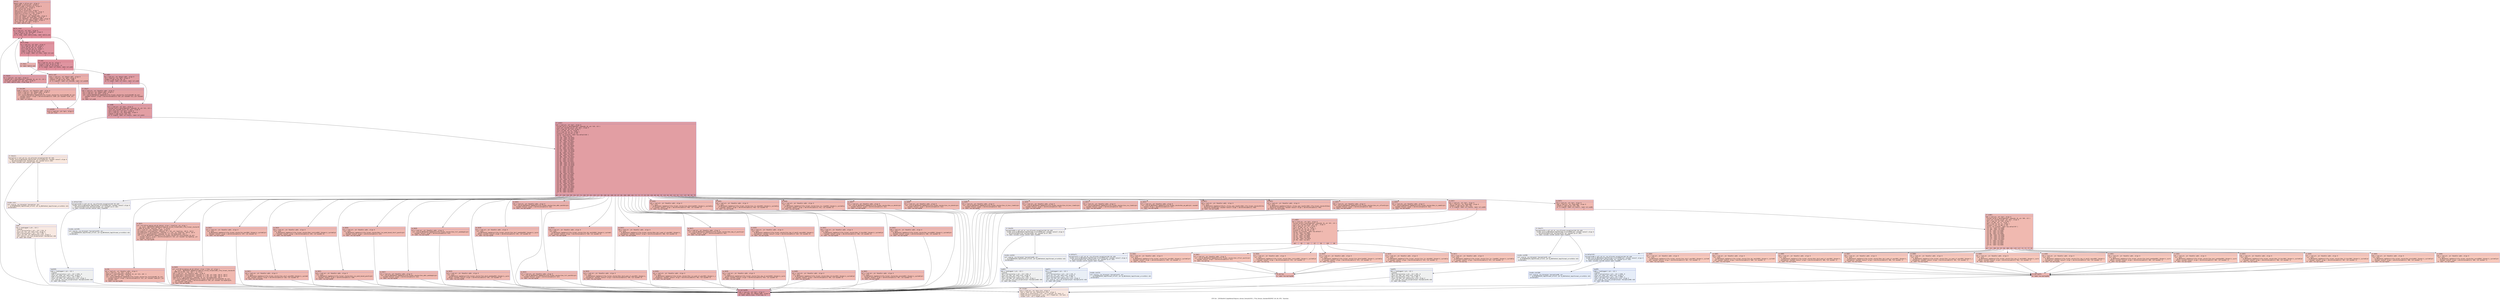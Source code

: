 digraph "CFG for '_ZN3fmt6v9_lmp6detail19parse_chrono_formatIcNS1_17tm_format_checkerEEEPKT_S6_S6_OT0_' function" {
	label="CFG for '_ZN3fmt6v9_lmp6detail19parse_chrono_formatIcNS1_17tm_format_checkerEEEPKT_S6_S6_OT0_' function";

	Node0x5584168d3d20 [shape=record,color="#3d50c3ff", style=filled, fillcolor="#d0473d70" fontname="Courier",label="{entry:\l|  %begin.addr = alloca ptr, align 8\l  %end.addr = alloca ptr, align 8\l  %handler.addr = alloca ptr, align 8\l  %ptr = alloca ptr, align 8\l  %c = alloca i8, align 1\l  %exn.slot = alloca ptr, align 8\l  %ehselector.slot = alloca i32, align 4\l  %newline = alloca [1 x i8], align 1\l  %tab = alloca [1 x i8], align 1\l  store ptr %begin, ptr %begin.addr, align 8\l  store ptr %end, ptr %end.addr, align 8\l  store ptr %handler, ptr %handler.addr, align 8\l  %0 = load ptr, ptr %begin.addr, align 8\l  store ptr %0, ptr %ptr, align 8\l  br label %while.cond\l}"];
	Node0x5584168d3d20 -> Node0x5584168d4750[tooltip="entry -> while.cond\nProbability 100.00%" ];
	Node0x5584168d4750 [shape=record,color="#b70d28ff", style=filled, fillcolor="#b70d2870" fontname="Courier",label="{while.cond:\l|  %1 = load ptr, ptr %ptr, align 8\l  %2 = load ptr, ptr %end.addr, align 8\l  %cmp = icmp ne ptr %1, %2\l  br i1 %cmp, label %while.body, label %while.end\l|{<s0>T|<s1>F}}"];
	Node0x5584168d4750:s0 -> Node0x5584168d49f0[tooltip="while.cond -> while.body\nProbability 96.88%" ];
	Node0x5584168d4750:s1 -> Node0x5584168d4a70[tooltip="while.cond -> while.end\nProbability 3.12%" ];
	Node0x5584168d49f0 [shape=record,color="#b70d28ff", style=filled, fillcolor="#b70d2870" fontname="Courier",label="{while.body:\l|  %3 = load ptr, ptr %ptr, align 8\l  %4 = load i8, ptr %3, align 1\l  store i8 %4, ptr %c, align 1\l  %5 = load i8, ptr %c, align 1\l  %conv = sext i8 %5 to i32\l  %cmp1 = icmp eq i32 %conv, 125\l  br i1 %cmp1, label %if.then, label %if.end\l|{<s0>T|<s1>F}}"];
	Node0x5584168d49f0:s0 -> Node0x5584168d4f30[tooltip="while.body -> if.then\nProbability 3.12%" ];
	Node0x5584168d49f0:s1 -> Node0x5584168d4fa0[tooltip="while.body -> if.end\nProbability 96.88%" ];
	Node0x5584168d4f30 [shape=record,color="#3d50c3ff", style=filled, fillcolor="#d6524470" fontname="Courier",label="{if.then:\l|  br label %while.end\l}"];
	Node0x5584168d4f30 -> Node0x5584168d4a70[tooltip="if.then -> while.end\nProbability 100.00%" ];
	Node0x5584168d4fa0 [shape=record,color="#b70d28ff", style=filled, fillcolor="#b70d2870" fontname="Courier",label="{if.end:\l|  %6 = load i8, ptr %c, align 1\l  %conv2 = sext i8 %6 to i32\l  %cmp3 = icmp ne i32 %conv2, 37\l  br i1 %cmp3, label %if.then4, label %if.end5\l|{<s0>T|<s1>F}}"];
	Node0x5584168d4fa0:s0 -> Node0x5584168d52f0[tooltip="if.end -> if.then4\nProbability 50.00%" ];
	Node0x5584168d4fa0:s1 -> Node0x5584168d5370[tooltip="if.end -> if.end5\nProbability 50.00%" ];
	Node0x5584168d52f0 [shape=record,color="#3d50c3ff", style=filled, fillcolor="#be242e70" fontname="Courier",label="{if.then4:\l|  %7 = load ptr, ptr %ptr, align 8\l  %incdec.ptr = getelementptr inbounds i8, ptr %7, i32 1\l  store ptr %incdec.ptr, ptr %ptr, align 8\l  br label %while.cond, !llvm.loop !6\l}"];
	Node0x5584168d52f0 -> Node0x5584168d4750[tooltip="if.then4 -> while.cond\nProbability 100.00%" ];
	Node0x5584168d5370 [shape=record,color="#3d50c3ff", style=filled, fillcolor="#be242e70" fontname="Courier",label="{if.end5:\l|  %8 = load ptr, ptr %begin.addr, align 8\l  %9 = load ptr, ptr %ptr, align 8\l  %cmp6 = icmp ne ptr %8, %9\l  br i1 %cmp6, label %if.then7, label %if.end8\l|{<s0>T|<s1>F}}"];
	Node0x5584168d5370:s0 -> Node0x5584168d5ad0[tooltip="if.end5 -> if.then7\nProbability 62.50%" ];
	Node0x5584168d5370:s1 -> Node0x5584168d5b50[tooltip="if.end5 -> if.end8\nProbability 37.50%" ];
	Node0x5584168d5ad0 [shape=record,color="#3d50c3ff", style=filled, fillcolor="#c32e3170" fontname="Courier",label="{if.then7:\l|  %10 = load ptr, ptr %handler.addr, align 8\l  %11 = load ptr, ptr %begin.addr, align 8\l  %12 = load ptr, ptr %ptr, align 8\l  call void @_ZN3fmt6v9_lmp6detail17tm_format_checker7on_textIcEEvPKT_S6_(ptr\l... noundef nonnull align 1 dereferenceable(1) %10, ptr noundef %11, ptr noundef\l... %12)\l  br label %if.end8\l}"];
	Node0x5584168d5ad0 -> Node0x5584168d5b50[tooltip="if.then7 -> if.end8\nProbability 100.00%" ];
	Node0x5584168d5b50 [shape=record,color="#3d50c3ff", style=filled, fillcolor="#be242e70" fontname="Courier",label="{if.end8:\l|  %13 = load ptr, ptr %ptr, align 8\l  %incdec.ptr9 = getelementptr inbounds i8, ptr %13, i32 1\l  store ptr %incdec.ptr9, ptr %ptr, align 8\l  %14 = load ptr, ptr %ptr, align 8\l  %15 = load ptr, ptr %end.addr, align 8\l  %cmp10 = icmp eq ptr %14, %15\l  br i1 %cmp10, label %if.then11, label %if.end12\l|{<s0>T|<s1>F}}"];
	Node0x5584168d5b50:s0 -> Node0x5584168d5dd0[tooltip="if.end8 -> if.then11\nProbability 0.00%" ];
	Node0x5584168d5b50:s1 -> Node0x5584168d63a0[tooltip="if.end8 -> if.end12\nProbability 100.00%" ];
	Node0x5584168d5dd0 [shape=record,color="#3d50c3ff", style=filled, fillcolor="#f2cab570" fontname="Courier",label="{if.then11:\l|  %exception = call ptr @__cxa_allocate_exception(i64 16) #18\l  invoke void @_ZN3fmt6v9_lmp12format_errorC2EPKc(ptr noundef nonnull align 8\l... dereferenceable(16) %exception, ptr noundef @.str.102)\l          to label %invoke.cont unwind label %lpad\l}"];
	Node0x5584168d5dd0 -> Node0x5584168d6640[tooltip="if.then11 -> invoke.cont\nProbability 50.00%" ];
	Node0x5584168d5dd0 -> Node0x5584168d66c0[tooltip="if.then11 -> lpad\nProbability 50.00%" ];
	Node0x5584168d6640 [shape=record,color="#3d50c3ff", style=filled, fillcolor="#efcebd70" fontname="Courier",label="{invoke.cont:\l|  call void @__cxa_throw(ptr %exception, ptr\l... @_ZTIN3fmt6v9_lmp12format_errorE, ptr @_ZN3fmt6v9_lmp12format_errorD1Ev) #21\l  unreachable\l}"];
	Node0x5584168d66c0 [shape=record,color="#3d50c3ff", style=filled, fillcolor="#efcebd70" fontname="Courier",label="{lpad:\l|  %16 = landingpad \{ ptr, i32 \}\l          cleanup\l  %17 = extractvalue \{ ptr, i32 \} %16, 0\l  store ptr %17, ptr %exn.slot, align 8\l  %18 = extractvalue \{ ptr, i32 \} %16, 1\l  store i32 %18, ptr %ehselector.slot, align 4\l  call void @__cxa_free_exception(ptr %exception) #18\l  br label %eh.resume\l}"];
	Node0x5584168d66c0 -> Node0x5584168d6de0[tooltip="lpad -> eh.resume\nProbability 100.00%" ];
	Node0x5584168d63a0 [shape=record,color="#3d50c3ff", style=filled, fillcolor="#be242e70" fontname="Courier",label="{if.end12:\l|  %19 = load ptr, ptr %ptr, align 8\l  %incdec.ptr13 = getelementptr inbounds i8, ptr %19, i32 1\l  store ptr %incdec.ptr13, ptr %ptr, align 8\l  %20 = load i8, ptr %19, align 1\l  store i8 %20, ptr %c, align 1\l  %21 = load i8, ptr %c, align 1\l  %conv14 = sext i8 %21 to i32\l  switch i32 %conv14, label %sw.default102 [\l    i32 37, label %sw.bb\l    i32 110, label %sw.bb15\l    i32 116, label %sw.bb18\l    i32 89, label %sw.bb22\l    i32 121, label %sw.bb23\l    i32 67, label %sw.bb24\l    i32 71, label %sw.bb25\l    i32 103, label %sw.bb26\l    i32 97, label %sw.bb27\l    i32 65, label %sw.bb28\l    i32 119, label %sw.bb29\l    i32 117, label %sw.bb30\l    i32 98, label %sw.bb31\l    i32 104, label %sw.bb31\l    i32 66, label %sw.bb32\l    i32 109, label %sw.bb33\l    i32 85, label %sw.bb34\l    i32 87, label %sw.bb35\l    i32 86, label %sw.bb36\l    i32 106, label %sw.bb37\l    i32 100, label %sw.bb38\l    i32 101, label %sw.bb39\l    i32 72, label %sw.bb40\l    i32 73, label %sw.bb41\l    i32 77, label %sw.bb42\l    i32 83, label %sw.bb43\l    i32 99, label %sw.bb44\l    i32 120, label %sw.bb45\l    i32 88, label %sw.bb46\l    i32 68, label %sw.bb47\l    i32 70, label %sw.bb48\l    i32 114, label %sw.bb49\l    i32 82, label %sw.bb50\l    i32 84, label %sw.bb51\l    i32 112, label %sw.bb52\l    i32 81, label %sw.bb53\l    i32 113, label %sw.bb54\l    i32 122, label %sw.bb55\l    i32 90, label %sw.bb56\l    i32 69, label %sw.bb57\l    i32 79, label %sw.bb75\l  ]\l|{<s0>def|<s1>37|<s2>110|<s3>116|<s4>89|<s5>121|<s6>67|<s7>71|<s8>103|<s9>97|<s10>65|<s11>119|<s12>117|<s13>98|<s14>104|<s15>66|<s16>109|<s17>85|<s18>87|<s19>86|<s20>106|<s21>100|<s22>101|<s23>72|<s24>73|<s25>77|<s26>83|<s27>99|<s28>120|<s29>88|<s30>68|<s31>70|<s32>114|<s33>82|<s34>84|<s35>112|<s36>81|<s37>113|<s38>122|<s39>90|<s40>69|<s41>79}}"];
	Node0x5584168d63a0:s0 -> Node0x5584168d7270[tooltip="if.end12 -> sw.default102\nProbability 0.00%" ];
	Node0x5584168d63a0:s1 -> Node0x5584168d72f0[tooltip="if.end12 -> sw.bb\nProbability 2.44%" ];
	Node0x5584168d63a0:s2 -> Node0x5584168d7390[tooltip="if.end12 -> sw.bb15\nProbability 2.44%" ];
	Node0x5584168d63a0:s3 -> Node0x5584168d7430[tooltip="if.end12 -> sw.bb18\nProbability 2.44%" ];
	Node0x5584168d63a0:s4 -> Node0x5584168d74d0[tooltip="if.end12 -> sw.bb22\nProbability 2.44%" ];
	Node0x5584168d63a0:s5 -> Node0x5584168d7570[tooltip="if.end12 -> sw.bb23\nProbability 2.44%" ];
	Node0x5584168d63a0:s6 -> Node0x5584168d7670[tooltip="if.end12 -> sw.bb24\nProbability 2.44%" ];
	Node0x5584168d63a0:s7 -> Node0x5584168d7770[tooltip="if.end12 -> sw.bb25\nProbability 2.44%" ];
	Node0x5584168d63a0:s8 -> Node0x5584168d7870[tooltip="if.end12 -> sw.bb26\nProbability 2.44%" ];
	Node0x5584168d63a0:s9 -> Node0x5584168d7970[tooltip="if.end12 -> sw.bb27\nProbability 2.44%" ];
	Node0x5584168d63a0:s10 -> Node0x5584168d5470[tooltip="if.end12 -> sw.bb28\nProbability 2.44%" ];
	Node0x5584168d63a0:s11 -> Node0x5584168d5540[tooltip="if.end12 -> sw.bb29\nProbability 2.44%" ];
	Node0x5584168d63a0:s12 -> Node0x5584168d5640[tooltip="if.end12 -> sw.bb30\nProbability 2.44%" ];
	Node0x5584168d63a0:s13 -> Node0x5584168d8060[tooltip="if.end12 -> sw.bb31\nProbability 4.88%" ];
	Node0x5584168d63a0:s14 -> Node0x5584168d8060[tooltip="if.end12 -> sw.bb31\nProbability 4.88%" ];
	Node0x5584168d63a0:s15 -> Node0x5584168d8170[tooltip="if.end12 -> sw.bb32\nProbability 2.44%" ];
	Node0x5584168d63a0:s16 -> Node0x5584168d8270[tooltip="if.end12 -> sw.bb33\nProbability 2.44%" ];
	Node0x5584168d63a0:s17 -> Node0x5584168d8370[tooltip="if.end12 -> sw.bb34\nProbability 2.44%" ];
	Node0x5584168d63a0:s18 -> Node0x5584168d8440[tooltip="if.end12 -> sw.bb35\nProbability 2.44%" ];
	Node0x5584168d63a0:s19 -> Node0x5584168d8540[tooltip="if.end12 -> sw.bb36\nProbability 2.44%" ];
	Node0x5584168d63a0:s20 -> Node0x5584168d8640[tooltip="if.end12 -> sw.bb37\nProbability 2.44%" ];
	Node0x5584168d63a0:s21 -> Node0x5584168d8710[tooltip="if.end12 -> sw.bb38\nProbability 2.44%" ];
	Node0x5584168d63a0:s22 -> Node0x5584168d87e0[tooltip="if.end12 -> sw.bb39\nProbability 2.44%" ];
	Node0x5584168d63a0:s23 -> Node0x5584168d88e0[tooltip="if.end12 -> sw.bb40\nProbability 2.44%" ];
	Node0x5584168d63a0:s24 -> Node0x5584168d89b0[tooltip="if.end12 -> sw.bb41\nProbability 2.44%" ];
	Node0x5584168d63a0:s25 -> Node0x5584168d8ab0[tooltip="if.end12 -> sw.bb42\nProbability 2.44%" ];
	Node0x5584168d63a0:s26 -> Node0x5584168d8b80[tooltip="if.end12 -> sw.bb43\nProbability 2.44%" ];
	Node0x5584168d63a0:s27 -> Node0x5584168d8c50[tooltip="if.end12 -> sw.bb44\nProbability 2.44%" ];
	Node0x5584168d63a0:s28 -> Node0x5584168d8d50[tooltip="if.end12 -> sw.bb45\nProbability 2.44%" ];
	Node0x5584168d63a0:s29 -> Node0x5584168d8e50[tooltip="if.end12 -> sw.bb46\nProbability 2.44%" ];
	Node0x5584168d63a0:s30 -> Node0x5584168d8f20[tooltip="if.end12 -> sw.bb47\nProbability 2.44%" ];
	Node0x5584168d63a0:s31 -> Node0x5584168d8ff0[tooltip="if.end12 -> sw.bb48\nProbability 2.44%" ];
	Node0x5584168d63a0:s32 -> Node0x5584168d90f0[tooltip="if.end12 -> sw.bb49\nProbability 2.44%" ];
	Node0x5584168d63a0:s33 -> Node0x5584168d91f0[tooltip="if.end12 -> sw.bb50\nProbability 2.44%" ];
	Node0x5584168d63a0:s34 -> Node0x5584168d96e0[tooltip="if.end12 -> sw.bb51\nProbability 2.44%" ];
	Node0x5584168d63a0:s35 -> Node0x5584168d97e0[tooltip="if.end12 -> sw.bb52\nProbability 2.44%" ];
	Node0x5584168d63a0:s36 -> Node0x5584168d98e0[tooltip="if.end12 -> sw.bb53\nProbability 2.44%" ];
	Node0x5584168d63a0:s37 -> Node0x5584168d99e0[tooltip="if.end12 -> sw.bb54\nProbability 2.44%" ];
	Node0x5584168d63a0:s38 -> Node0x5584168d9ae0[tooltip="if.end12 -> sw.bb55\nProbability 2.44%" ];
	Node0x5584168d63a0:s39 -> Node0x5584168d9be0[tooltip="if.end12 -> sw.bb56\nProbability 2.44%" ];
	Node0x5584168d63a0:s40 -> Node0x5584168d9cb0[tooltip="if.end12 -> sw.bb57\nProbability 2.44%" ];
	Node0x5584168d63a0:s41 -> Node0x5584168d9db0[tooltip="if.end12 -> sw.bb75\nProbability 2.44%" ];
	Node0x5584168d72f0 [shape=record,color="#3d50c3ff", style=filled, fillcolor="#de614d70" fontname="Courier",label="{sw.bb:\l|  %22 = load ptr, ptr %handler.addr, align 8\l  %23 = load ptr, ptr %ptr, align 8\l  %add.ptr = getelementptr inbounds i8, ptr %23, i64 -1\l  %24 = load ptr, ptr %ptr, align 8\l  call void @_ZN3fmt6v9_lmp6detail17tm_format_checker7on_textIcEEvPKT_S6_(ptr\l... noundef nonnull align 1 dereferenceable(1) %22, ptr noundef %add.ptr, ptr\l... noundef %24)\l  br label %sw.epilog106\l}"];
	Node0x5584168d72f0 -> Node0x5584168d9500[tooltip="sw.bb -> sw.epilog106\nProbability 100.00%" ];
	Node0x5584168d7390 [shape=record,color="#3d50c3ff", style=filled, fillcolor="#de614d70" fontname="Courier",label="{sw.bb15:\l|  call void @llvm.memcpy.p0.p0.i64(ptr align 1 %newline, ptr align 1\l... @__const._ZN3fmt6v9_lmp6detail19parse_chrono_formatIcNS1_17tm_format_checkerEE\l...EPKT_S6_S6_OT0_.newline, i64 1, i1 false)\l  %25 = load ptr, ptr %handler.addr, align 8\l  %arraydecay = getelementptr inbounds [1 x i8], ptr %newline, i64 0, i64 0\l  %arraydecay16 = getelementptr inbounds [1 x i8], ptr %newline, i64 0, i64 0\l  %add.ptr17 = getelementptr inbounds i8, ptr %arraydecay16, i64 1\l  call void @_ZN3fmt6v9_lmp6detail17tm_format_checker7on_textIcEEvPKT_S6_(ptr\l... noundef nonnull align 1 dereferenceable(1) %25, ptr noundef %arraydecay, ptr\l... noundef %add.ptr17)\l  br label %sw.epilog106\l}"];
	Node0x5584168d7390 -> Node0x5584168d9500[tooltip="sw.bb15 -> sw.epilog106\nProbability 100.00%" ];
	Node0x5584168d7430 [shape=record,color="#3d50c3ff", style=filled, fillcolor="#de614d70" fontname="Courier",label="{sw.bb18:\l|  call void @llvm.memcpy.p0.p0.i64(ptr align 1 %tab, ptr align 1\l... @__const._ZN3fmt6v9_lmp6detail19parse_chrono_formatIcNS1_17tm_format_checkerEE\l...EPKT_S6_S6_OT0_.tab, i64 1, i1 false)\l  %26 = load ptr, ptr %handler.addr, align 8\l  %arraydecay19 = getelementptr inbounds [1 x i8], ptr %tab, i64 0, i64 0\l  %arraydecay20 = getelementptr inbounds [1 x i8], ptr %tab, i64 0, i64 0\l  %add.ptr21 = getelementptr inbounds i8, ptr %arraydecay20, i64 1\l  call void @_ZN3fmt6v9_lmp6detail17tm_format_checker7on_textIcEEvPKT_S6_(ptr\l... noundef nonnull align 1 dereferenceable(1) %26, ptr noundef %arraydecay19,\l... ptr noundef %add.ptr21)\l  br label %sw.epilog106\l}"];
	Node0x5584168d7430 -> Node0x5584168d9500[tooltip="sw.bb18 -> sw.epilog106\nProbability 100.00%" ];
	Node0x5584168d74d0 [shape=record,color="#3d50c3ff", style=filled, fillcolor="#de614d70" fontname="Courier",label="{sw.bb22:\l|  %27 = load ptr, ptr %handler.addr, align 8\l  call void\l... @_ZN3fmt6v9_lmp6detail17tm_format_checker7on_yearENS1_14numeric_systemE(ptr\l... noundef nonnull align 1 dereferenceable(1) %27, i32 noundef 0)\l  br label %sw.epilog106\l}"];
	Node0x5584168d74d0 -> Node0x5584168d9500[tooltip="sw.bb22 -> sw.epilog106\nProbability 100.00%" ];
	Node0x5584168d7570 [shape=record,color="#3d50c3ff", style=filled, fillcolor="#de614d70" fontname="Courier",label="{sw.bb23:\l|  %28 = load ptr, ptr %handler.addr, align 8\l  call void\l... @_ZN3fmt6v9_lmp6detail17tm_format_checker13on_short_yearENS1_14numeric_systemE\l...(ptr noundef nonnull align 1 dereferenceable(1) %28, i32 noundef 0)\l  br label %sw.epilog106\l}"];
	Node0x5584168d7570 -> Node0x5584168d9500[tooltip="sw.bb23 -> sw.epilog106\nProbability 100.00%" ];
	Node0x5584168d7670 [shape=record,color="#3d50c3ff", style=filled, fillcolor="#de614d70" fontname="Courier",label="{sw.bb24:\l|  %29 = load ptr, ptr %handler.addr, align 8\l  call void\l... @_ZN3fmt6v9_lmp6detail17tm_format_checker10on_centuryENS1_14numeric_systemE(pt\l...r noundef nonnull align 1 dereferenceable(1) %29, i32 noundef 0)\l  br label %sw.epilog106\l}"];
	Node0x5584168d7670 -> Node0x5584168d9500[tooltip="sw.bb24 -> sw.epilog106\nProbability 100.00%" ];
	Node0x5584168d7770 [shape=record,color="#3d50c3ff", style=filled, fillcolor="#de614d70" fontname="Courier",label="{sw.bb25:\l|  %30 = load ptr, ptr %handler.addr, align 8\l  call void\l... @_ZN3fmt6v9_lmp6detail17tm_format_checker22on_iso_week_based_yearEv(ptr\l... noundef nonnull align 1 dereferenceable(1) %30)\l  br label %sw.epilog106\l}"];
	Node0x5584168d7770 -> Node0x5584168d9500[tooltip="sw.bb25 -> sw.epilog106\nProbability 100.00%" ];
	Node0x5584168d7870 [shape=record,color="#3d50c3ff", style=filled, fillcolor="#de614d70" fontname="Courier",label="{sw.bb26:\l|  %31 = load ptr, ptr %handler.addr, align 8\l  call void\l... @_ZN3fmt6v9_lmp6detail17tm_format_checker28on_iso_week_based_short_yearEv(ptr\l... noundef nonnull align 1 dereferenceable(1) %31)\l  br label %sw.epilog106\l}"];
	Node0x5584168d7870 -> Node0x5584168d9500[tooltip="sw.bb26 -> sw.epilog106\nProbability 100.00%" ];
	Node0x5584168d7970 [shape=record,color="#3d50c3ff", style=filled, fillcolor="#de614d70" fontname="Courier",label="{sw.bb27:\l|  %32 = load ptr, ptr %handler.addr, align 8\l  call void @_ZN3fmt6v9_lmp6detail17tm_format_checker15on_abbr_weekdayEv(ptr\l... noundef nonnull align 1 dereferenceable(1) %32)\l  br label %sw.epilog106\l}"];
	Node0x5584168d7970 -> Node0x5584168d9500[tooltip="sw.bb27 -> sw.epilog106\nProbability 100.00%" ];
	Node0x5584168d5470 [shape=record,color="#3d50c3ff", style=filled, fillcolor="#de614d70" fontname="Courier",label="{sw.bb28:\l|  %33 = load ptr, ptr %handler.addr, align 8\l  call void @_ZN3fmt6v9_lmp6detail17tm_format_checker15on_full_weekdayEv(ptr\l... noundef nonnull align 1 dereferenceable(1) %33)\l  br label %sw.epilog106\l}"];
	Node0x5584168d5470 -> Node0x5584168d9500[tooltip="sw.bb28 -> sw.epilog106\nProbability 100.00%" ];
	Node0x5584168d5540 [shape=record,color="#3d50c3ff", style=filled, fillcolor="#de614d70" fontname="Courier",label="{sw.bb29:\l|  %34 = load ptr, ptr %handler.addr, align 8\l  call void\l... @_ZN3fmt6v9_lmp6detail17tm_format_checker15on_dec0_weekdayENS1_14numeric_syste\l...mE(ptr noundef nonnull align 1 dereferenceable(1) %34, i32 noundef 0)\l  br label %sw.epilog106\l}"];
	Node0x5584168d5540 -> Node0x5584168d9500[tooltip="sw.bb29 -> sw.epilog106\nProbability 100.00%" ];
	Node0x5584168d5640 [shape=record,color="#3d50c3ff", style=filled, fillcolor="#de614d70" fontname="Courier",label="{sw.bb30:\l|  %35 = load ptr, ptr %handler.addr, align 8\l  call void\l... @_ZN3fmt6v9_lmp6detail17tm_format_checker15on_dec1_weekdayENS1_14numeric_syste\l...mE(ptr noundef nonnull align 1 dereferenceable(1) %35, i32 noundef 0)\l  br label %sw.epilog106\l}"];
	Node0x5584168d5640 -> Node0x5584168d9500[tooltip="sw.bb30 -> sw.epilog106\nProbability 100.00%" ];
	Node0x5584168d8060 [shape=record,color="#3d50c3ff", style=filled, fillcolor="#d8564670" fontname="Courier",label="{sw.bb31:\l|  %36 = load ptr, ptr %handler.addr, align 8\l  call void @_ZN3fmt6v9_lmp6detail17tm_format_checker13on_abbr_monthEv(ptr\l... noundef nonnull align 1 dereferenceable(1) %36)\l  br label %sw.epilog106\l}"];
	Node0x5584168d8060 -> Node0x5584168d9500[tooltip="sw.bb31 -> sw.epilog106\nProbability 100.00%" ];
	Node0x5584168d8170 [shape=record,color="#3d50c3ff", style=filled, fillcolor="#de614d70" fontname="Courier",label="{sw.bb32:\l|  %37 = load ptr, ptr %handler.addr, align 8\l  call void @_ZN3fmt6v9_lmp6detail17tm_format_checker13on_full_monthEv(ptr\l... noundef nonnull align 1 dereferenceable(1) %37)\l  br label %sw.epilog106\l}"];
	Node0x5584168d8170 -> Node0x5584168d9500[tooltip="sw.bb32 -> sw.epilog106\nProbability 100.00%" ];
	Node0x5584168d8270 [shape=record,color="#3d50c3ff", style=filled, fillcolor="#de614d70" fontname="Courier",label="{sw.bb33:\l|  %38 = load ptr, ptr %handler.addr, align 8\l  call void\l... @_ZN3fmt6v9_lmp6detail17tm_format_checker12on_dec_monthENS1_14numeric_systemE(\l...ptr noundef nonnull align 1 dereferenceable(1) %38, i32 noundef 0)\l  br label %sw.epilog106\l}"];
	Node0x5584168d8270 -> Node0x5584168d9500[tooltip="sw.bb33 -> sw.epilog106\nProbability 100.00%" ];
	Node0x5584168d8370 [shape=record,color="#3d50c3ff", style=filled, fillcolor="#de614d70" fontname="Courier",label="{sw.bb34:\l|  %39 = load ptr, ptr %handler.addr, align 8\l  call void\l... @_ZN3fmt6v9_lmp6detail17tm_format_checker20on_dec0_week_of_yearENS1_14numeric_\l...systemE(ptr noundef nonnull align 1 dereferenceable(1) %39, i32 noundef 0)\l  br label %sw.epilog106\l}"];
	Node0x5584168d8370 -> Node0x5584168d9500[tooltip="sw.bb34 -> sw.epilog106\nProbability 100.00%" ];
	Node0x5584168d8440 [shape=record,color="#3d50c3ff", style=filled, fillcolor="#de614d70" fontname="Courier",label="{sw.bb35:\l|  %40 = load ptr, ptr %handler.addr, align 8\l  call void\l... @_ZN3fmt6v9_lmp6detail17tm_format_checker20on_dec1_week_of_yearENS1_14numeric_\l...systemE(ptr noundef nonnull align 1 dereferenceable(1) %40, i32 noundef 0)\l  br label %sw.epilog106\l}"];
	Node0x5584168d8440 -> Node0x5584168d9500[tooltip="sw.bb35 -> sw.epilog106\nProbability 100.00%" ];
	Node0x5584168d8540 [shape=record,color="#3d50c3ff", style=filled, fillcolor="#de614d70" fontname="Courier",label="{sw.bb36:\l|  %41 = load ptr, ptr %handler.addr, align 8\l  call void\l... @_ZN3fmt6v9_lmp6detail17tm_format_checker19on_iso_week_of_yearENS1_14numeric_s\l...ystemE(ptr noundef nonnull align 1 dereferenceable(1) %41, i32 noundef 0)\l  br label %sw.epilog106\l}"];
	Node0x5584168d8540 -> Node0x5584168d9500[tooltip="sw.bb36 -> sw.epilog106\nProbability 100.00%" ];
	Node0x5584168d8640 [shape=record,color="#3d50c3ff", style=filled, fillcolor="#de614d70" fontname="Courier",label="{sw.bb37:\l|  %42 = load ptr, ptr %handler.addr, align 8\l  call void @_ZN3fmt6v9_lmp6detail17tm_format_checker14on_day_of_yearEv(ptr\l... noundef nonnull align 1 dereferenceable(1) %42)\l  br label %sw.epilog106\l}"];
	Node0x5584168d8640 -> Node0x5584168d9500[tooltip="sw.bb37 -> sw.epilog106\nProbability 100.00%" ];
	Node0x5584168d8710 [shape=record,color="#3d50c3ff", style=filled, fillcolor="#de614d70" fontname="Courier",label="{sw.bb38:\l|  %43 = load ptr, ptr %handler.addr, align 8\l  call void\l... @_ZN3fmt6v9_lmp6detail17tm_format_checker15on_day_of_monthENS1_14numeric_syste\l...mE(ptr noundef nonnull align 1 dereferenceable(1) %43, i32 noundef 0)\l  br label %sw.epilog106\l}"];
	Node0x5584168d8710 -> Node0x5584168d9500[tooltip="sw.bb38 -> sw.epilog106\nProbability 100.00%" ];
	Node0x5584168d87e0 [shape=record,color="#3d50c3ff", style=filled, fillcolor="#de614d70" fontname="Courier",label="{sw.bb39:\l|  %44 = load ptr, ptr %handler.addr, align 8\l  call void\l... @_ZN3fmt6v9_lmp6detail17tm_format_checker21on_day_of_month_spaceENS1_14numeric\l..._systemE(ptr noundef nonnull align 1 dereferenceable(1) %44, i32 noundef 0)\l  br label %sw.epilog106\l}"];
	Node0x5584168d87e0 -> Node0x5584168d9500[tooltip="sw.bb39 -> sw.epilog106\nProbability 100.00%" ];
	Node0x5584168d88e0 [shape=record,color="#3d50c3ff", style=filled, fillcolor="#de614d70" fontname="Courier",label="{sw.bb40:\l|  %45 = load ptr, ptr %handler.addr, align 8\l  call void\l... @_ZN3fmt6v9_lmp6detail17tm_format_checker10on_24_hourENS1_14numeric_systemE(pt\l...r noundef nonnull align 1 dereferenceable(1) %45, i32 noundef 0)\l  br label %sw.epilog106\l}"];
	Node0x5584168d88e0 -> Node0x5584168d9500[tooltip="sw.bb40 -> sw.epilog106\nProbability 100.00%" ];
	Node0x5584168d89b0 [shape=record,color="#3d50c3ff", style=filled, fillcolor="#de614d70" fontname="Courier",label="{sw.bb41:\l|  %46 = load ptr, ptr %handler.addr, align 8\l  call void\l... @_ZN3fmt6v9_lmp6detail17tm_format_checker10on_12_hourENS1_14numeric_systemE(pt\l...r noundef nonnull align 1 dereferenceable(1) %46, i32 noundef 0)\l  br label %sw.epilog106\l}"];
	Node0x5584168d89b0 -> Node0x5584168d9500[tooltip="sw.bb41 -> sw.epilog106\nProbability 100.00%" ];
	Node0x5584168d8ab0 [shape=record,color="#3d50c3ff", style=filled, fillcolor="#de614d70" fontname="Courier",label="{sw.bb42:\l|  %47 = load ptr, ptr %handler.addr, align 8\l  call void\l... @_ZN3fmt6v9_lmp6detail17tm_format_checker9on_minuteENS1_14numeric_systemE(ptr\l... noundef nonnull align 1 dereferenceable(1) %47, i32 noundef 0)\l  br label %sw.epilog106\l}"];
	Node0x5584168d8ab0 -> Node0x5584168d9500[tooltip="sw.bb42 -> sw.epilog106\nProbability 100.00%" ];
	Node0x5584168d8b80 [shape=record,color="#3d50c3ff", style=filled, fillcolor="#de614d70" fontname="Courier",label="{sw.bb43:\l|  %48 = load ptr, ptr %handler.addr, align 8\l  call void\l... @_ZN3fmt6v9_lmp6detail17tm_format_checker9on_secondENS1_14numeric_systemE(ptr\l... noundef nonnull align 1 dereferenceable(1) %48, i32 noundef 0)\l  br label %sw.epilog106\l}"];
	Node0x5584168d8b80 -> Node0x5584168d9500[tooltip="sw.bb43 -> sw.epilog106\nProbability 100.00%" ];
	Node0x5584168d8c50 [shape=record,color="#3d50c3ff", style=filled, fillcolor="#de614d70" fontname="Courier",label="{sw.bb44:\l|  %49 = load ptr, ptr %handler.addr, align 8\l  call void\l... @_ZN3fmt6v9_lmp6detail17tm_format_checker11on_datetimeENS1_14numeric_systemE(p\l...tr noundef nonnull align 1 dereferenceable(1) %49, i32 noundef 0)\l  br label %sw.epilog106\l}"];
	Node0x5584168d8c50 -> Node0x5584168d9500[tooltip="sw.bb44 -> sw.epilog106\nProbability 100.00%" ];
	Node0x5584168d8d50 [shape=record,color="#3d50c3ff", style=filled, fillcolor="#de614d70" fontname="Courier",label="{sw.bb45:\l|  %50 = load ptr, ptr %handler.addr, align 8\l  call void\l... @_ZN3fmt6v9_lmp6detail17tm_format_checker11on_loc_dateENS1_14numeric_systemE(p\l...tr noundef nonnull align 1 dereferenceable(1) %50, i32 noundef 0)\l  br label %sw.epilog106\l}"];
	Node0x5584168d8d50 -> Node0x5584168d9500[tooltip="sw.bb45 -> sw.epilog106\nProbability 100.00%" ];
	Node0x5584168d8e50 [shape=record,color="#3d50c3ff", style=filled, fillcolor="#de614d70" fontname="Courier",label="{sw.bb46:\l|  %51 = load ptr, ptr %handler.addr, align 8\l  call void\l... @_ZN3fmt6v9_lmp6detail17tm_format_checker11on_loc_timeENS1_14numeric_systemE(p\l...tr noundef nonnull align 1 dereferenceable(1) %51, i32 noundef 0)\l  br label %sw.epilog106\l}"];
	Node0x5584168d8e50 -> Node0x5584168d9500[tooltip="sw.bb46 -> sw.epilog106\nProbability 100.00%" ];
	Node0x5584168d8f20 [shape=record,color="#3d50c3ff", style=filled, fillcolor="#de614d70" fontname="Courier",label="{sw.bb47:\l|  %52 = load ptr, ptr %handler.addr, align 8\l  call void @_ZN3fmt6v9_lmp6detail17tm_format_checker10on_us_dateEv(ptr\l... noundef nonnull align 1 dereferenceable(1) %52)\l  br label %sw.epilog106\l}"];
	Node0x5584168d8f20 -> Node0x5584168d9500[tooltip="sw.bb47 -> sw.epilog106\nProbability 100.00%" ];
	Node0x5584168d8ff0 [shape=record,color="#3d50c3ff", style=filled, fillcolor="#de614d70" fontname="Courier",label="{sw.bb48:\l|  %53 = load ptr, ptr %handler.addr, align 8\l  call void @_ZN3fmt6v9_lmp6detail17tm_format_checker11on_iso_dateEv(ptr\l... noundef nonnull align 1 dereferenceable(1) %53)\l  br label %sw.epilog106\l}"];
	Node0x5584168d8ff0 -> Node0x5584168d9500[tooltip="sw.bb48 -> sw.epilog106\nProbability 100.00%" ];
	Node0x5584168d90f0 [shape=record,color="#3d50c3ff", style=filled, fillcolor="#de614d70" fontname="Courier",label="{sw.bb49:\l|  %54 = load ptr, ptr %handler.addr, align 8\l  call void @_ZN3fmt6v9_lmp6detail17tm_format_checker15on_12_hour_timeEv(ptr\l... noundef nonnull align 1 dereferenceable(1) %54)\l  br label %sw.epilog106\l}"];
	Node0x5584168d90f0 -> Node0x5584168d9500[tooltip="sw.bb49 -> sw.epilog106\nProbability 100.00%" ];
	Node0x5584168d91f0 [shape=record,color="#3d50c3ff", style=filled, fillcolor="#de614d70" fontname="Courier",label="{sw.bb50:\l|  %55 = load ptr, ptr %handler.addr, align 8\l  call void @_ZN3fmt6v9_lmp6detail17tm_format_checker15on_24_hour_timeEv(ptr\l... noundef nonnull align 1 dereferenceable(1) %55)\l  br label %sw.epilog106\l}"];
	Node0x5584168d91f0 -> Node0x5584168d9500[tooltip="sw.bb50 -> sw.epilog106\nProbability 100.00%" ];
	Node0x5584168d96e0 [shape=record,color="#3d50c3ff", style=filled, fillcolor="#de614d70" fontname="Courier",label="{sw.bb51:\l|  %56 = load ptr, ptr %handler.addr, align 8\l  call void @_ZN3fmt6v9_lmp6detail17tm_format_checker11on_iso_timeEv(ptr\l... noundef nonnull align 1 dereferenceable(1) %56)\l  br label %sw.epilog106\l}"];
	Node0x5584168d96e0 -> Node0x5584168d9500[tooltip="sw.bb51 -> sw.epilog106\nProbability 100.00%" ];
	Node0x5584168d97e0 [shape=record,color="#3d50c3ff", style=filled, fillcolor="#de614d70" fontname="Courier",label="{sw.bb52:\l|  %57 = load ptr, ptr %handler.addr, align 8\l  call void @_ZN3fmt6v9_lmp6detail17tm_format_checker8on_am_pmEv(ptr noundef\l... nonnull align 1 dereferenceable(1) %57)\l  br label %sw.epilog106\l}"];
	Node0x5584168d97e0 -> Node0x5584168d9500[tooltip="sw.bb52 -> sw.epilog106\nProbability 100.00%" ];
	Node0x5584168d98e0 [shape=record,color="#3d50c3ff", style=filled, fillcolor="#de614d70" fontname="Courier",label="{sw.bb53:\l|  %58 = load ptr, ptr %handler.addr, align 8\l  call void\l... @_ZN3fmt6v9_lmp6detail24null_chrono_spec_handlerINS1_17tm_format_checkerEE17on\l..._duration_valueEv(ptr noundef nonnull align 1 dereferenceable(1) %58)\l  br label %sw.epilog106\l}"];
	Node0x5584168d98e0 -> Node0x5584168d9500[tooltip="sw.bb53 -> sw.epilog106\nProbability 100.00%" ];
	Node0x5584168d99e0 [shape=record,color="#3d50c3ff", style=filled, fillcolor="#de614d70" fontname="Courier",label="{sw.bb54:\l|  %59 = load ptr, ptr %handler.addr, align 8\l  call void\l... @_ZN3fmt6v9_lmp6detail24null_chrono_spec_handlerINS1_17tm_format_checkerEE16on\l..._duration_unitEv(ptr noundef nonnull align 1 dereferenceable(1) %59)\l  br label %sw.epilog106\l}"];
	Node0x5584168d99e0 -> Node0x5584168d9500[tooltip="sw.bb54 -> sw.epilog106\nProbability 100.00%" ];
	Node0x5584168d9ae0 [shape=record,color="#3d50c3ff", style=filled, fillcolor="#de614d70" fontname="Courier",label="{sw.bb55:\l|  %60 = load ptr, ptr %handler.addr, align 8\l  call void @_ZN3fmt6v9_lmp6detail17tm_format_checker13on_utc_offsetEv(ptr\l... noundef nonnull align 1 dereferenceable(1) %60)\l  br label %sw.epilog106\l}"];
	Node0x5584168d9ae0 -> Node0x5584168d9500[tooltip="sw.bb55 -> sw.epilog106\nProbability 100.00%" ];
	Node0x5584168d9be0 [shape=record,color="#3d50c3ff", style=filled, fillcolor="#de614d70" fontname="Courier",label="{sw.bb56:\l|  %61 = load ptr, ptr %handler.addr, align 8\l  call void @_ZN3fmt6v9_lmp6detail17tm_format_checker10on_tz_nameEv(ptr\l... noundef nonnull align 1 dereferenceable(1) %61)\l  br label %sw.epilog106\l}"];
	Node0x5584168d9be0 -> Node0x5584168d9500[tooltip="sw.bb56 -> sw.epilog106\nProbability 100.00%" ];
	Node0x5584168d9cb0 [shape=record,color="#3d50c3ff", style=filled, fillcolor="#de614d70" fontname="Courier",label="{sw.bb57:\l|  %62 = load ptr, ptr %ptr, align 8\l  %63 = load ptr, ptr %end.addr, align 8\l  %cmp58 = icmp eq ptr %62, %63\l  br i1 %cmp58, label %if.then59, label %if.end63\l|{<s0>T|<s1>F}}"];
	Node0x5584168d9cb0:s0 -> Node0x5584168e20d0[tooltip="sw.bb57 -> if.then59\nProbability 0.00%" ];
	Node0x5584168d9cb0:s1 -> Node0x5584168e2120[tooltip="sw.bb57 -> if.end63\nProbability 100.00%" ];
	Node0x5584168e20d0 [shape=record,color="#3d50c3ff", style=filled, fillcolor="#e0dbd870" fontname="Courier",label="{if.then59:\l|  %exception60 = call ptr @__cxa_allocate_exception(i64 16) #18\l  invoke void @_ZN3fmt6v9_lmp12format_errorC2EPKc(ptr noundef nonnull align 8\l... dereferenceable(16) %exception60, ptr noundef @.str.102)\l          to label %invoke.cont62 unwind label %lpad61\l}"];
	Node0x5584168e20d0 -> Node0x5584168e23c0[tooltip="if.then59 -> invoke.cont62\nProbability 50.00%" ];
	Node0x5584168e20d0 -> Node0x5584168e2440[tooltip="if.then59 -> lpad61\nProbability 50.00%" ];
	Node0x5584168e23c0 [shape=record,color="#3d50c3ff", style=filled, fillcolor="#dbdcde70" fontname="Courier",label="{invoke.cont62:\l|  call void @__cxa_throw(ptr %exception60, ptr\l... @_ZTIN3fmt6v9_lmp12format_errorE, ptr @_ZN3fmt6v9_lmp12format_errorD1Ev) #21\l  unreachable\l}"];
	Node0x5584168e2440 [shape=record,color="#3d50c3ff", style=filled, fillcolor="#dbdcde70" fontname="Courier",label="{lpad61:\l|  %64 = landingpad \{ ptr, i32 \}\l          cleanup\l  %65 = extractvalue \{ ptr, i32 \} %64, 0\l  store ptr %65, ptr %exn.slot, align 8\l  %66 = extractvalue \{ ptr, i32 \} %64, 1\l  store i32 %66, ptr %ehselector.slot, align 4\l  call void @__cxa_free_exception(ptr %exception60) #18\l  br label %eh.resume\l}"];
	Node0x5584168e2440 -> Node0x5584168d6de0[tooltip="lpad61 -> eh.resume\nProbability 100.00%" ];
	Node0x5584168e2120 [shape=record,color="#3d50c3ff", style=filled, fillcolor="#de614d70" fontname="Courier",label="{if.end63:\l|  %67 = load ptr, ptr %ptr, align 8\l  %incdec.ptr64 = getelementptr inbounds i8, ptr %67, i32 1\l  store ptr %incdec.ptr64, ptr %ptr, align 8\l  %68 = load i8, ptr %67, align 1\l  store i8 %68, ptr %c, align 1\l  %69 = load i8, ptr %c, align 1\l  %conv65 = sext i8 %69 to i32\l  switch i32 %conv65, label %sw.default [\l    i32 89, label %sw.bb66\l    i32 121, label %sw.bb67\l    i32 67, label %sw.bb68\l    i32 99, label %sw.bb69\l    i32 120, label %sw.bb70\l    i32 88, label %sw.bb71\l  ]\l|{<s0>def|<s1>89|<s2>121|<s3>67|<s4>99|<s5>120|<s6>88}}"];
	Node0x5584168e2120:s0 -> Node0x5584168e3000[tooltip="if.end63 -> sw.default\nProbability 0.00%" ];
	Node0x5584168e2120:s1 -> Node0x5584168d79e0[tooltip="if.end63 -> sw.bb66\nProbability 16.67%" ];
	Node0x5584168e2120:s2 -> Node0x5584168d7a50[tooltip="if.end63 -> sw.bb67\nProbability 16.67%" ];
	Node0x5584168e2120:s3 -> Node0x5584168d7b20[tooltip="if.end63 -> sw.bb68\nProbability 16.67%" ];
	Node0x5584168e2120:s4 -> Node0x5584168d7bf0[tooltip="if.end63 -> sw.bb69\nProbability 16.67%" ];
	Node0x5584168e2120:s5 -> Node0x5584168d7cc0[tooltip="if.end63 -> sw.bb70\nProbability 16.67%" ];
	Node0x5584168e2120:s6 -> Node0x5584168d7d90[tooltip="if.end63 -> sw.bb71\nProbability 16.67%" ];
	Node0x5584168d79e0 [shape=record,color="#3d50c3ff", style=filled, fillcolor="#e97a5f70" fontname="Courier",label="{sw.bb66:\l|  %70 = load ptr, ptr %handler.addr, align 8\l  call void\l... @_ZN3fmt6v9_lmp6detail17tm_format_checker7on_yearENS1_14numeric_systemE(ptr\l... noundef nonnull align 1 dereferenceable(1) %70, i32 noundef 1)\l  br label %sw.epilog\l}"];
	Node0x5584168d79e0 -> Node0x5584168d7f40[tooltip="sw.bb66 -> sw.epilog\nProbability 100.00%" ];
	Node0x5584168d7a50 [shape=record,color="#3d50c3ff", style=filled, fillcolor="#e97a5f70" fontname="Courier",label="{sw.bb67:\l|  %71 = load ptr, ptr %handler.addr, align 8\l  call void @_ZN3fmt6v9_lmp6detail17tm_format_checker14on_offset_yearEv(ptr\l... noundef nonnull align 1 dereferenceable(1) %71)\l  br label %sw.epilog\l}"];
	Node0x5584168d7a50 -> Node0x5584168d7f40[tooltip="sw.bb67 -> sw.epilog\nProbability 100.00%" ];
	Node0x5584168d7b20 [shape=record,color="#3d50c3ff", style=filled, fillcolor="#e97a5f70" fontname="Courier",label="{sw.bb68:\l|  %72 = load ptr, ptr %handler.addr, align 8\l  call void\l... @_ZN3fmt6v9_lmp6detail17tm_format_checker10on_centuryENS1_14numeric_systemE(pt\l...r noundef nonnull align 1 dereferenceable(1) %72, i32 noundef 1)\l  br label %sw.epilog\l}"];
	Node0x5584168d7b20 -> Node0x5584168d7f40[tooltip="sw.bb68 -> sw.epilog\nProbability 100.00%" ];
	Node0x5584168d7bf0 [shape=record,color="#3d50c3ff", style=filled, fillcolor="#e97a5f70" fontname="Courier",label="{sw.bb69:\l|  %73 = load ptr, ptr %handler.addr, align 8\l  call void\l... @_ZN3fmt6v9_lmp6detail17tm_format_checker11on_datetimeENS1_14numeric_systemE(p\l...tr noundef nonnull align 1 dereferenceable(1) %73, i32 noundef 1)\l  br label %sw.epilog\l}"];
	Node0x5584168d7bf0 -> Node0x5584168d7f40[tooltip="sw.bb69 -> sw.epilog\nProbability 100.00%" ];
	Node0x5584168d7cc0 [shape=record,color="#3d50c3ff", style=filled, fillcolor="#e97a5f70" fontname="Courier",label="{sw.bb70:\l|  %74 = load ptr, ptr %handler.addr, align 8\l  call void\l... @_ZN3fmt6v9_lmp6detail17tm_format_checker11on_loc_dateENS1_14numeric_systemE(p\l...tr noundef nonnull align 1 dereferenceable(1) %74, i32 noundef 1)\l  br label %sw.epilog\l}"];
	Node0x5584168d7cc0 -> Node0x5584168d7f40[tooltip="sw.bb70 -> sw.epilog\nProbability 100.00%" ];
	Node0x5584168d7d90 [shape=record,color="#3d50c3ff", style=filled, fillcolor="#e97a5f70" fontname="Courier",label="{sw.bb71:\l|  %75 = load ptr, ptr %handler.addr, align 8\l  call void\l... @_ZN3fmt6v9_lmp6detail17tm_format_checker11on_loc_timeENS1_14numeric_systemE(p\l...tr noundef nonnull align 1 dereferenceable(1) %75, i32 noundef 1)\l  br label %sw.epilog\l}"];
	Node0x5584168d7d90 -> Node0x5584168d7f40[tooltip="sw.bb71 -> sw.epilog\nProbability 100.00%" ];
	Node0x5584168e3000 [shape=record,color="#3d50c3ff", style=filled, fillcolor="#d4dbe670" fontname="Courier",label="{sw.default:\l|  %exception72 = call ptr @__cxa_allocate_exception(i64 16) #18\l  invoke void @_ZN3fmt6v9_lmp12format_errorC2EPKc(ptr noundef nonnull align 8\l... dereferenceable(16) %exception72, ptr noundef @.str.102)\l          to label %invoke.cont74 unwind label %lpad73\l}"];
	Node0x5584168e3000 -> Node0x5584168e4c20[tooltip="sw.default -> invoke.cont74\nProbability 50.00%" ];
	Node0x5584168e3000 -> Node0x5584168e4ca0[tooltip="sw.default -> lpad73\nProbability 50.00%" ];
	Node0x5584168e4c20 [shape=record,color="#3d50c3ff", style=filled, fillcolor="#cedaeb70" fontname="Courier",label="{invoke.cont74:\l|  call void @__cxa_throw(ptr %exception72, ptr\l... @_ZTIN3fmt6v9_lmp12format_errorE, ptr @_ZN3fmt6v9_lmp12format_errorD1Ev) #21\l  unreachable\l}"];
	Node0x5584168e4ca0 [shape=record,color="#3d50c3ff", style=filled, fillcolor="#cedaeb70" fontname="Courier",label="{lpad73:\l|  %76 = landingpad \{ ptr, i32 \}\l          cleanup\l  %77 = extractvalue \{ ptr, i32 \} %76, 0\l  store ptr %77, ptr %exn.slot, align 8\l  %78 = extractvalue \{ ptr, i32 \} %76, 1\l  store i32 %78, ptr %ehselector.slot, align 4\l  call void @__cxa_free_exception(ptr %exception72) #18\l  br label %eh.resume\l}"];
	Node0x5584168e4ca0 -> Node0x5584168d6de0[tooltip="lpad73 -> eh.resume\nProbability 100.00%" ];
	Node0x5584168d7f40 [shape=record,color="#3d50c3ff", style=filled, fillcolor="#de614d70" fontname="Courier",label="{sw.epilog:\l|  br label %sw.epilog106\l}"];
	Node0x5584168d7f40 -> Node0x5584168d9500[tooltip="sw.epilog -> sw.epilog106\nProbability 100.00%" ];
	Node0x5584168d9db0 [shape=record,color="#3d50c3ff", style=filled, fillcolor="#de614d70" fontname="Courier",label="{sw.bb75:\l|  %79 = load ptr, ptr %ptr, align 8\l  %80 = load ptr, ptr %end.addr, align 8\l  %cmp76 = icmp eq ptr %79, %80\l  br i1 %cmp76, label %if.then77, label %if.end81\l|{<s0>T|<s1>F}}"];
	Node0x5584168d9db0:s0 -> Node0x5584168e5630[tooltip="sw.bb75 -> if.then77\nProbability 0.00%" ];
	Node0x5584168d9db0:s1 -> Node0x5584168e5680[tooltip="sw.bb75 -> if.end81\nProbability 100.00%" ];
	Node0x5584168e5630 [shape=record,color="#3d50c3ff", style=filled, fillcolor="#e0dbd870" fontname="Courier",label="{if.then77:\l|  %exception78 = call ptr @__cxa_allocate_exception(i64 16) #18\l  invoke void @_ZN3fmt6v9_lmp12format_errorC2EPKc(ptr noundef nonnull align 8\l... dereferenceable(16) %exception78, ptr noundef @.str.102)\l          to label %invoke.cont80 unwind label %lpad79\l}"];
	Node0x5584168e5630 -> Node0x5584168e5910[tooltip="if.then77 -> invoke.cont80\nProbability 50.00%" ];
	Node0x5584168e5630 -> Node0x5584168e5990[tooltip="if.then77 -> lpad79\nProbability 50.00%" ];
	Node0x5584168e5910 [shape=record,color="#3d50c3ff", style=filled, fillcolor="#dbdcde70" fontname="Courier",label="{invoke.cont80:\l|  call void @__cxa_throw(ptr %exception78, ptr\l... @_ZTIN3fmt6v9_lmp12format_errorE, ptr @_ZN3fmt6v9_lmp12format_errorD1Ev) #21\l  unreachable\l}"];
	Node0x5584168e5990 [shape=record,color="#3d50c3ff", style=filled, fillcolor="#dbdcde70" fontname="Courier",label="{lpad79:\l|  %81 = landingpad \{ ptr, i32 \}\l          cleanup\l  %82 = extractvalue \{ ptr, i32 \} %81, 0\l  store ptr %82, ptr %exn.slot, align 8\l  %83 = extractvalue \{ ptr, i32 \} %81, 1\l  store i32 %83, ptr %ehselector.slot, align 4\l  call void @__cxa_free_exception(ptr %exception78) #18\l  br label %eh.resume\l}"];
	Node0x5584168e5990 -> Node0x5584168d6de0[tooltip="lpad79 -> eh.resume\nProbability 100.00%" ];
	Node0x5584168e5680 [shape=record,color="#3d50c3ff", style=filled, fillcolor="#de614d70" fontname="Courier",label="{if.end81:\l|  %84 = load ptr, ptr %ptr, align 8\l  %incdec.ptr82 = getelementptr inbounds i8, ptr %84, i32 1\l  store ptr %incdec.ptr82, ptr %ptr, align 8\l  %85 = load i8, ptr %84, align 1\l  store i8 %85, ptr %c, align 1\l  %86 = load i8, ptr %c, align 1\l  %conv83 = sext i8 %86 to i32\l  switch i32 %conv83, label %sw.default97 [\l    i32 121, label %sw.bb84\l    i32 109, label %sw.bb85\l    i32 85, label %sw.bb86\l    i32 87, label %sw.bb87\l    i32 86, label %sw.bb88\l    i32 100, label %sw.bb89\l    i32 101, label %sw.bb90\l    i32 119, label %sw.bb91\l    i32 117, label %sw.bb92\l    i32 72, label %sw.bb93\l    i32 73, label %sw.bb94\l    i32 77, label %sw.bb95\l    i32 83, label %sw.bb96\l  ]\l|{<s0>def|<s1>121|<s2>109|<s3>85|<s4>87|<s5>86|<s6>100|<s7>101|<s8>119|<s9>117|<s10>72|<s11>73|<s12>77|<s13>83}}"];
	Node0x5584168e5680:s0 -> Node0x5584168e64f0[tooltip="if.end81 -> sw.default97\nProbability 0.00%" ];
	Node0x5584168e5680:s1 -> Node0x5584168e6540[tooltip="if.end81 -> sw.bb84\nProbability 7.69%" ];
	Node0x5584168e5680:s2 -> Node0x5584168e65b0[tooltip="if.end81 -> sw.bb85\nProbability 7.69%" ];
	Node0x5584168e5680:s3 -> Node0x5584168e6620[tooltip="if.end81 -> sw.bb86\nProbability 7.69%" ];
	Node0x5584168e5680:s4 -> Node0x5584168e6690[tooltip="if.end81 -> sw.bb87\nProbability 7.69%" ];
	Node0x5584168e5680:s5 -> Node0x5584168e6700[tooltip="if.end81 -> sw.bb88\nProbability 7.69%" ];
	Node0x5584168e5680:s6 -> Node0x5584168e6770[tooltip="if.end81 -> sw.bb89\nProbability 7.69%" ];
	Node0x5584168e5680:s7 -> Node0x5584168e6840[tooltip="if.end81 -> sw.bb90\nProbability 7.69%" ];
	Node0x5584168e5680:s8 -> Node0x5584168e6910[tooltip="if.end81 -> sw.bb91\nProbability 7.69%" ];
	Node0x5584168e5680:s9 -> Node0x5584168e69e0[tooltip="if.end81 -> sw.bb92\nProbability 7.69%" ];
	Node0x5584168e5680:s10 -> Node0x5584168e6ab0[tooltip="if.end81 -> sw.bb93\nProbability 7.69%" ];
	Node0x5584168e5680:s11 -> Node0x5584168e6b80[tooltip="if.end81 -> sw.bb94\nProbability 7.69%" ];
	Node0x5584168e5680:s12 -> Node0x5584168e6c50[tooltip="if.end81 -> sw.bb95\nProbability 7.69%" ];
	Node0x5584168e5680:s13 -> Node0x5584168e6d20[tooltip="if.end81 -> sw.bb96\nProbability 7.69%" ];
	Node0x5584168e6540 [shape=record,color="#3d50c3ff", style=filled, fillcolor="#ed836670" fontname="Courier",label="{sw.bb84:\l|  %87 = load ptr, ptr %handler.addr, align 8\l  call void\l... @_ZN3fmt6v9_lmp6detail17tm_format_checker13on_short_yearENS1_14numeric_systemE\l...(ptr noundef nonnull align 1 dereferenceable(1) %87, i32 noundef 1)\l  br label %sw.epilog101\l}"];
	Node0x5584168e6540 -> Node0x5584168e7410[tooltip="sw.bb84 -> sw.epilog101\nProbability 100.00%" ];
	Node0x5584168e65b0 [shape=record,color="#3d50c3ff", style=filled, fillcolor="#ed836670" fontname="Courier",label="{sw.bb85:\l|  %88 = load ptr, ptr %handler.addr, align 8\l  call void\l... @_ZN3fmt6v9_lmp6detail17tm_format_checker12on_dec_monthENS1_14numeric_systemE(\l...ptr noundef nonnull align 1 dereferenceable(1) %88, i32 noundef 1)\l  br label %sw.epilog101\l}"];
	Node0x5584168e65b0 -> Node0x5584168e7410[tooltip="sw.bb85 -> sw.epilog101\nProbability 100.00%" ];
	Node0x5584168e6620 [shape=record,color="#3d50c3ff", style=filled, fillcolor="#ed836670" fontname="Courier",label="{sw.bb86:\l|  %89 = load ptr, ptr %handler.addr, align 8\l  call void\l... @_ZN3fmt6v9_lmp6detail17tm_format_checker20on_dec0_week_of_yearENS1_14numeric_\l...systemE(ptr noundef nonnull align 1 dereferenceable(1) %89, i32 noundef 1)\l  br label %sw.epilog101\l}"];
	Node0x5584168e6620 -> Node0x5584168e7410[tooltip="sw.bb86 -> sw.epilog101\nProbability 100.00%" ];
	Node0x5584168e6690 [shape=record,color="#3d50c3ff", style=filled, fillcolor="#ed836670" fontname="Courier",label="{sw.bb87:\l|  %90 = load ptr, ptr %handler.addr, align 8\l  call void\l... @_ZN3fmt6v9_lmp6detail17tm_format_checker20on_dec1_week_of_yearENS1_14numeric_\l...systemE(ptr noundef nonnull align 1 dereferenceable(1) %90, i32 noundef 1)\l  br label %sw.epilog101\l}"];
	Node0x5584168e6690 -> Node0x5584168e7410[tooltip="sw.bb87 -> sw.epilog101\nProbability 100.00%" ];
	Node0x5584168e6700 [shape=record,color="#3d50c3ff", style=filled, fillcolor="#ed836670" fontname="Courier",label="{sw.bb88:\l|  %91 = load ptr, ptr %handler.addr, align 8\l  call void\l... @_ZN3fmt6v9_lmp6detail17tm_format_checker19on_iso_week_of_yearENS1_14numeric_s\l...ystemE(ptr noundef nonnull align 1 dereferenceable(1) %91, i32 noundef 1)\l  br label %sw.epilog101\l}"];
	Node0x5584168e6700 -> Node0x5584168e7410[tooltip="sw.bb88 -> sw.epilog101\nProbability 100.00%" ];
	Node0x5584168e6770 [shape=record,color="#3d50c3ff", style=filled, fillcolor="#ed836670" fontname="Courier",label="{sw.bb89:\l|  %92 = load ptr, ptr %handler.addr, align 8\l  call void\l... @_ZN3fmt6v9_lmp6detail17tm_format_checker15on_day_of_monthENS1_14numeric_syste\l...mE(ptr noundef nonnull align 1 dereferenceable(1) %92, i32 noundef 1)\l  br label %sw.epilog101\l}"];
	Node0x5584168e6770 -> Node0x5584168e7410[tooltip="sw.bb89 -> sw.epilog101\nProbability 100.00%" ];
	Node0x5584168e6840 [shape=record,color="#3d50c3ff", style=filled, fillcolor="#ed836670" fontname="Courier",label="{sw.bb90:\l|  %93 = load ptr, ptr %handler.addr, align 8\l  call void\l... @_ZN3fmt6v9_lmp6detail17tm_format_checker21on_day_of_month_spaceENS1_14numeric\l..._systemE(ptr noundef nonnull align 1 dereferenceable(1) %93, i32 noundef 1)\l  br label %sw.epilog101\l}"];
	Node0x5584168e6840 -> Node0x5584168e7410[tooltip="sw.bb90 -> sw.epilog101\nProbability 100.00%" ];
	Node0x5584168e6910 [shape=record,color="#3d50c3ff", style=filled, fillcolor="#ed836670" fontname="Courier",label="{sw.bb91:\l|  %94 = load ptr, ptr %handler.addr, align 8\l  call void\l... @_ZN3fmt6v9_lmp6detail17tm_format_checker15on_dec0_weekdayENS1_14numeric_syste\l...mE(ptr noundef nonnull align 1 dereferenceable(1) %94, i32 noundef 1)\l  br label %sw.epilog101\l}"];
	Node0x5584168e6910 -> Node0x5584168e7410[tooltip="sw.bb91 -> sw.epilog101\nProbability 100.00%" ];
	Node0x5584168e69e0 [shape=record,color="#3d50c3ff", style=filled, fillcolor="#ed836670" fontname="Courier",label="{sw.bb92:\l|  %95 = load ptr, ptr %handler.addr, align 8\l  call void\l... @_ZN3fmt6v9_lmp6detail17tm_format_checker15on_dec1_weekdayENS1_14numeric_syste\l...mE(ptr noundef nonnull align 1 dereferenceable(1) %95, i32 noundef 1)\l  br label %sw.epilog101\l}"];
	Node0x5584168e69e0 -> Node0x5584168e7410[tooltip="sw.bb92 -> sw.epilog101\nProbability 100.00%" ];
	Node0x5584168e6ab0 [shape=record,color="#3d50c3ff", style=filled, fillcolor="#ed836670" fontname="Courier",label="{sw.bb93:\l|  %96 = load ptr, ptr %handler.addr, align 8\l  call void\l... @_ZN3fmt6v9_lmp6detail17tm_format_checker10on_24_hourENS1_14numeric_systemE(pt\l...r noundef nonnull align 1 dereferenceable(1) %96, i32 noundef 1)\l  br label %sw.epilog101\l}"];
	Node0x5584168e6ab0 -> Node0x5584168e7410[tooltip="sw.bb93 -> sw.epilog101\nProbability 100.00%" ];
	Node0x5584168e6b80 [shape=record,color="#3d50c3ff", style=filled, fillcolor="#ed836670" fontname="Courier",label="{sw.bb94:\l|  %97 = load ptr, ptr %handler.addr, align 8\l  call void\l... @_ZN3fmt6v9_lmp6detail17tm_format_checker10on_12_hourENS1_14numeric_systemE(pt\l...r noundef nonnull align 1 dereferenceable(1) %97, i32 noundef 1)\l  br label %sw.epilog101\l}"];
	Node0x5584168e6b80 -> Node0x5584168e7410[tooltip="sw.bb94 -> sw.epilog101\nProbability 100.00%" ];
	Node0x5584168e6c50 [shape=record,color="#3d50c3ff", style=filled, fillcolor="#ed836670" fontname="Courier",label="{sw.bb95:\l|  %98 = load ptr, ptr %handler.addr, align 8\l  call void\l... @_ZN3fmt6v9_lmp6detail17tm_format_checker9on_minuteENS1_14numeric_systemE(ptr\l... noundef nonnull align 1 dereferenceable(1) %98, i32 noundef 1)\l  br label %sw.epilog101\l}"];
	Node0x5584168e6c50 -> Node0x5584168e7410[tooltip="sw.bb95 -> sw.epilog101\nProbability 100.00%" ];
	Node0x5584168e6d20 [shape=record,color="#3d50c3ff", style=filled, fillcolor="#ed836670" fontname="Courier",label="{sw.bb96:\l|  %99 = load ptr, ptr %handler.addr, align 8\l  call void\l... @_ZN3fmt6v9_lmp6detail17tm_format_checker9on_secondENS1_14numeric_systemE(ptr\l... noundef nonnull align 1 dereferenceable(1) %99, i32 noundef 1)\l  br label %sw.epilog101\l}"];
	Node0x5584168e6d20 -> Node0x5584168e7410[tooltip="sw.bb96 -> sw.epilog101\nProbability 100.00%" ];
	Node0x5584168e64f0 [shape=record,color="#3d50c3ff", style=filled, fillcolor="#cedaeb70" fontname="Courier",label="{sw.default97:\l|  %exception98 = call ptr @__cxa_allocate_exception(i64 16) #18\l  invoke void @_ZN3fmt6v9_lmp12format_errorC2EPKc(ptr noundef nonnull align 8\l... dereferenceable(16) %exception98, ptr noundef @.str.102)\l          to label %invoke.cont100 unwind label %lpad99\l}"];
	Node0x5584168e64f0 -> Node0x5584168e95b0[tooltip="sw.default97 -> invoke.cont100\nProbability 50.00%" ];
	Node0x5584168e64f0 -> Node0x5584168e9630[tooltip="sw.default97 -> lpad99\nProbability 50.00%" ];
	Node0x5584168e95b0 [shape=record,color="#3d50c3ff", style=filled, fillcolor="#c7d7f070" fontname="Courier",label="{invoke.cont100:\l|  call void @__cxa_throw(ptr %exception98, ptr\l... @_ZTIN3fmt6v9_lmp12format_errorE, ptr @_ZN3fmt6v9_lmp12format_errorD1Ev) #21\l  unreachable\l}"];
	Node0x5584168e9630 [shape=record,color="#3d50c3ff", style=filled, fillcolor="#c7d7f070" fontname="Courier",label="{lpad99:\l|  %100 = landingpad \{ ptr, i32 \}\l          cleanup\l  %101 = extractvalue \{ ptr, i32 \} %100, 0\l  store ptr %101, ptr %exn.slot, align 8\l  %102 = extractvalue \{ ptr, i32 \} %100, 1\l  store i32 %102, ptr %ehselector.slot, align 4\l  call void @__cxa_free_exception(ptr %exception98) #18\l  br label %eh.resume\l}"];
	Node0x5584168e9630 -> Node0x5584168d6de0[tooltip="lpad99 -> eh.resume\nProbability 100.00%" ];
	Node0x5584168e7410 [shape=record,color="#3d50c3ff", style=filled, fillcolor="#de614d70" fontname="Courier",label="{sw.epilog101:\l|  br label %sw.epilog106\l}"];
	Node0x5584168e7410 -> Node0x5584168d9500[tooltip="sw.epilog101 -> sw.epilog106\nProbability 100.00%" ];
	Node0x5584168d7270 [shape=record,color="#3d50c3ff", style=filled, fillcolor="#e0dbd870" fontname="Courier",label="{sw.default102:\l|  %exception103 = call ptr @__cxa_allocate_exception(i64 16) #18\l  invoke void @_ZN3fmt6v9_lmp12format_errorC2EPKc(ptr noundef nonnull align 8\l... dereferenceable(16) %exception103, ptr noundef @.str.102)\l          to label %invoke.cont105 unwind label %lpad104\l}"];
	Node0x5584168d7270 -> Node0x5584168e9f40[tooltip="sw.default102 -> invoke.cont105\nProbability 50.00%" ];
	Node0x5584168d7270 -> Node0x5584168e9fc0[tooltip="sw.default102 -> lpad104\nProbability 50.00%" ];
	Node0x5584168e9f40 [shape=record,color="#3d50c3ff", style=filled, fillcolor="#dbdcde70" fontname="Courier",label="{invoke.cont105:\l|  call void @__cxa_throw(ptr %exception103, ptr\l... @_ZTIN3fmt6v9_lmp12format_errorE, ptr @_ZN3fmt6v9_lmp12format_errorD1Ev) #21\l  unreachable\l}"];
	Node0x5584168e9fc0 [shape=record,color="#3d50c3ff", style=filled, fillcolor="#dbdcde70" fontname="Courier",label="{lpad104:\l|  %103 = landingpad \{ ptr, i32 \}\l          cleanup\l  %104 = extractvalue \{ ptr, i32 \} %103, 0\l  store ptr %104, ptr %exn.slot, align 8\l  %105 = extractvalue \{ ptr, i32 \} %103, 1\l  store i32 %105, ptr %ehselector.slot, align 4\l  call void @__cxa_free_exception(ptr %exception103) #18\l  br label %eh.resume\l}"];
	Node0x5584168e9fc0 -> Node0x5584168d6de0[tooltip="lpad104 -> eh.resume\nProbability 100.00%" ];
	Node0x5584168d9500 [shape=record,color="#3d50c3ff", style=filled, fillcolor="#be242e70" fontname="Courier",label="{sw.epilog106:\l|  %106 = load ptr, ptr %ptr, align 8\l  store ptr %106, ptr %begin.addr, align 8\l  br label %while.cond, !llvm.loop !6\l}"];
	Node0x5584168d9500 -> Node0x5584168d4750[tooltip="sw.epilog106 -> while.cond\nProbability 100.00%" ];
	Node0x5584168d4a70 [shape=record,color="#3d50c3ff", style=filled, fillcolor="#d0473d70" fontname="Courier",label="{while.end:\l|  %107 = load ptr, ptr %begin.addr, align 8\l  %108 = load ptr, ptr %ptr, align 8\l  %cmp107 = icmp ne ptr %107, %108\l  br i1 %cmp107, label %if.then108, label %if.end109\l|{<s0>T|<s1>F}}"];
	Node0x5584168d4a70:s0 -> Node0x5584168c5a80[tooltip="while.end -> if.then108\nProbability 62.50%" ];
	Node0x5584168d4a70:s1 -> Node0x5584168d9d20[tooltip="while.end -> if.end109\nProbability 37.50%" ];
	Node0x5584168c5a80 [shape=record,color="#3d50c3ff", style=filled, fillcolor="#d6524470" fontname="Courier",label="{if.then108:\l|  %109 = load ptr, ptr %handler.addr, align 8\l  %110 = load ptr, ptr %begin.addr, align 8\l  %111 = load ptr, ptr %ptr, align 8\l  call void @_ZN3fmt6v9_lmp6detail17tm_format_checker7on_textIcEEvPKT_S6_(ptr\l... noundef nonnull align 1 dereferenceable(1) %109, ptr noundef %110, ptr\l... noundef %111)\l  br label %if.end109\l}"];
	Node0x5584168c5a80 -> Node0x5584168d9d20[tooltip="if.then108 -> if.end109\nProbability 100.00%" ];
	Node0x5584168d9d20 [shape=record,color="#3d50c3ff", style=filled, fillcolor="#d0473d70" fontname="Courier",label="{if.end109:\l|  %112 = load ptr, ptr %ptr, align 8\l  ret ptr %112\l}"];
	Node0x5584168d6de0 [shape=record,color="#3d50c3ff", style=filled, fillcolor="#f1ccb870" fontname="Courier",label="{eh.resume:\l|  %exn = load ptr, ptr %exn.slot, align 8\l  %sel = load i32, ptr %ehselector.slot, align 4\l  %lpad.val = insertvalue \{ ptr, i32 \} poison, ptr %exn, 0\l  %lpad.val110 = insertvalue \{ ptr, i32 \} %lpad.val, i32 %sel, 1\l  resume \{ ptr, i32 \} %lpad.val110\l}"];
}
